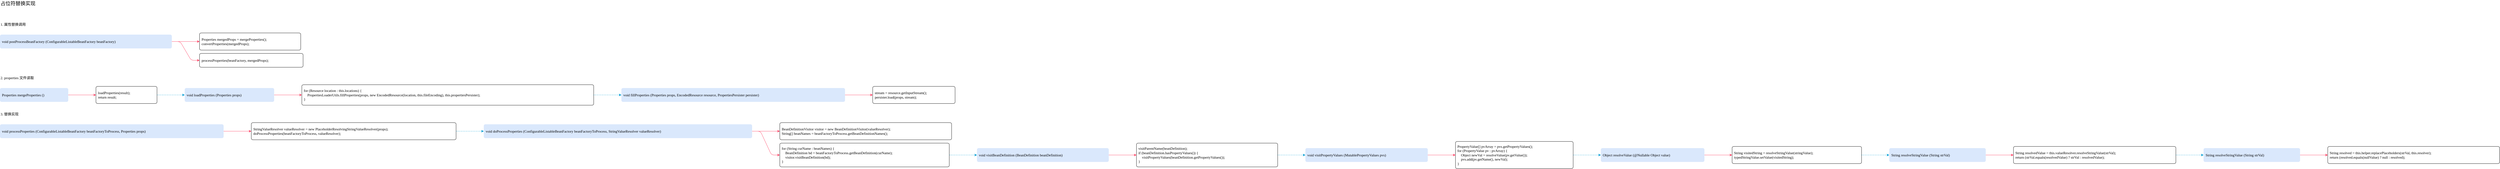 <mxfile version="15.4.0" type="device"><diagram id="Rf1Ygj0kuFtSlr2i02BA" name="第 1 页"><mxGraphModel dx="2066" dy="1212" grid="1" gridSize="10" guides="1" tooltips="1" connect="1" arrows="1" fold="1" page="1" pageScale="1" pageWidth="827" pageHeight="1169" math="0" shadow="0"><root><mxCell id="0"/><mxCell id="1" parent="0"/><mxCell id="tlLkRz1rwQNkTAa4W8zU-1" value="占位符替换实现" style="text;html=1;align=left;verticalAlign=middle;resizable=0;points=[];autosize=1;fontSize=18;fontFamily=source code pro;" vertex="1" parent="1"><mxGeometry x="20" y="20" width="84.5" height="25" as="geometry"/></mxCell><mxCell id="tlLkRz1rwQNkTAa4W8zU-2" value="1. 属性替换调用" style="text;html=1;align=left;verticalAlign=middle;resizable=0;points=[];autosize=1;fontSize=13;fontFamily=source code pro;" vertex="1" parent="1"><mxGeometry x="20" y="95" width="101.5" height="25" as="geometry"/></mxCell><mxCell id="tlLkRz1rwQNkTAa4W8zU-3" value="void postProcessBeanFactory (ConfigurableListableBeanFactory beanFactory)" style="rounded=1;whiteSpace=wrap;html=1;fontFamily=source code pro;fontSize=13;align=left;spacingLeft=5;arcSize=12;absoluteArcSize=1;strokeColor=none;fillColor=#DAE8FC;" vertex="1" parent="1"><mxGeometry x="20" y="145" width="620.5" height="50" as="geometry"/></mxCell><mxCell id="tlLkRz1rwQNkTAa4W8zU-4" value="Properties mergedProps = mergeProperties();&lt;br/&gt;convertProperties(mergedProps);" style="rounded=1;whiteSpace=wrap;html=1;fontFamily=source code pro;fontSize=13;align=left;spacingLeft=5;arcSize=12;absoluteArcSize=1;" vertex="1" parent="1"><mxGeometry x="740.5" y="139" width="365.5" height="62" as="geometry"/></mxCell><mxCell id="tlLkRz1rwQNkTAa4W8zU-5" value="" style="edgeStyle=entityRelationEdgeStyle;rounded=1;orthogonalLoop=1;jettySize=auto;html=1;strokeColor=#FE4365;fontFamily=source code pro;fontSize=13;exitX=1;exitY=0.5;exitDx=0;exitDy=0;" edge="1" parent="1" source="tlLkRz1rwQNkTAa4W8zU-3" target="tlLkRz1rwQNkTAa4W8zU-4"><mxGeometry as="geometry"/></mxCell><mxCell id="tlLkRz1rwQNkTAa4W8zU-6" value="processProperties(beanFactory, mergedProps);" style="rounded=1;whiteSpace=wrap;html=1;fontFamily=source code pro;fontSize=13;align=left;spacingLeft=5;arcSize=12;absoluteArcSize=1;" vertex="1" parent="1"><mxGeometry x="740.5" y="213" width="374" height="50" as="geometry"/></mxCell><mxCell id="tlLkRz1rwQNkTAa4W8zU-7" value="" style="edgeStyle=entityRelationEdgeStyle;rounded=1;orthogonalLoop=1;jettySize=auto;html=1;strokeColor=#FE4365;fontFamily=source code pro;fontSize=13;exitX=1;exitY=0.5;exitDx=0;exitDy=0;" edge="1" parent="1" source="tlLkRz1rwQNkTAa4W8zU-3" target="tlLkRz1rwQNkTAa4W8zU-6"><mxGeometry as="geometry"/></mxCell><mxCell id="tlLkRz1rwQNkTAa4W8zU-8" value="2. properties 文件读取" style="text;html=1;align=left;verticalAlign=middle;resizable=0;points=[];autosize=1;fontSize=13;fontFamily=source code pro;" vertex="1" parent="1"><mxGeometry x="20" y="288" width="178" height="25" as="geometry"/></mxCell><mxCell id="tlLkRz1rwQNkTAa4W8zU-9" value="Properties mergeProperties ()" style="rounded=1;whiteSpace=wrap;html=1;fontFamily=source code pro;fontSize=13;align=left;spacingLeft=5;arcSize=12;absoluteArcSize=1;strokeColor=none;fillColor=#DAE8FC;" vertex="1" parent="1"><mxGeometry x="20" y="338" width="246.5" height="50" as="geometry"/></mxCell><mxCell id="tlLkRz1rwQNkTAa4W8zU-10" value="loadProperties(result);&lt;br/&gt;return result;" style="rounded=1;whiteSpace=wrap;html=1;fontFamily=source code pro;fontSize=13;align=left;spacingLeft=5;arcSize=12;absoluteArcSize=1;" vertex="1" parent="1"><mxGeometry x="366.5" y="332" width="220.5" height="62" as="geometry"/></mxCell><mxCell id="tlLkRz1rwQNkTAa4W8zU-11" value="" style="edgeStyle=entityRelationEdgeStyle;rounded=1;orthogonalLoop=1;jettySize=auto;html=1;strokeColor=#FE4365;fontFamily=source code pro;fontSize=13;exitX=1;exitY=0.5;exitDx=0;exitDy=0;" edge="1" parent="1" source="tlLkRz1rwQNkTAa4W8zU-9" target="tlLkRz1rwQNkTAa4W8zU-10"><mxGeometry as="geometry"/></mxCell><mxCell id="tlLkRz1rwQNkTAa4W8zU-12" value="void loadProperties (Properties props)" style="rounded=1;whiteSpace=wrap;html=1;fontFamily=source code pro;fontSize=13;align=left;spacingLeft=5;arcSize=12;absoluteArcSize=1;strokeColor=none;fillColor=#DAE8FC;" vertex="1" parent="1"><mxGeometry x="687" y="338" width="323" height="50" as="geometry"/></mxCell><mxCell id="tlLkRz1rwQNkTAa4W8zU-13" value="" style="edgeStyle=entityRelationEdgeStyle;rounded=1;orthogonalLoop=1;jettySize=auto;html=1;strokeColor=#019ED5;fontFamily=source code pro;fontSize=13;exitX=1;exitY=0.5;exitDx=0;exitDy=0;dashed=1;" edge="1" parent="1" source="tlLkRz1rwQNkTAa4W8zU-10" target="tlLkRz1rwQNkTAa4W8zU-12"><mxGeometry as="geometry"/></mxCell><mxCell id="tlLkRz1rwQNkTAa4W8zU-14" value="for (Resource location : this.locations) {&lt;br/&gt;&amp;nbsp;&amp;nbsp;&amp;nbsp;&amp;nbsp;PropertiesLoaderUtils.fillProperties(props, new EncodedResource(location, this.fileEncoding), this.propertiesPersister);&lt;br/&gt;}" style="rounded=1;whiteSpace=wrap;html=1;fontFamily=source code pro;fontSize=13;align=left;spacingLeft=5;arcSize=12;absoluteArcSize=1;" vertex="1" parent="1"><mxGeometry x="1110" y="326" width="1054" height="74" as="geometry"/></mxCell><mxCell id="tlLkRz1rwQNkTAa4W8zU-15" value="" style="edgeStyle=entityRelationEdgeStyle;rounded=1;orthogonalLoop=1;jettySize=auto;html=1;strokeColor=#FE4365;fontFamily=source code pro;fontSize=13;exitX=1;exitY=0.5;exitDx=0;exitDy=0;" edge="1" parent="1" source="tlLkRz1rwQNkTAa4W8zU-12" target="tlLkRz1rwQNkTAa4W8zU-14"><mxGeometry as="geometry"/></mxCell><mxCell id="tlLkRz1rwQNkTAa4W8zU-16" value="void fillProperties (Properties props, EncodedResource resource, PropertiesPersister persister)" style="rounded=1;whiteSpace=wrap;html=1;fontFamily=source code pro;fontSize=13;align=left;spacingLeft=5;arcSize=12;absoluteArcSize=1;strokeColor=none;fillColor=#DAE8FC;" vertex="1" parent="1"><mxGeometry x="2264" y="338" width="807.5" height="50" as="geometry"/></mxCell><mxCell id="tlLkRz1rwQNkTAa4W8zU-17" value="" style="edgeStyle=entityRelationEdgeStyle;rounded=1;orthogonalLoop=1;jettySize=auto;html=1;strokeColor=#019ED5;fontFamily=source code pro;fontSize=13;exitX=1;exitY=0.5;exitDx=0;exitDy=0;dashed=1;" edge="1" parent="1" source="tlLkRz1rwQNkTAa4W8zU-14" target="tlLkRz1rwQNkTAa4W8zU-16"><mxGeometry as="geometry"/></mxCell><mxCell id="tlLkRz1rwQNkTAa4W8zU-18" value="stream = resource.getInputStream();&lt;br/&gt;persister.load(props, stream);" style="rounded=1;whiteSpace=wrap;html=1;fontFamily=source code pro;fontSize=13;align=left;spacingLeft=5;arcSize=12;absoluteArcSize=1;" vertex="1" parent="1"><mxGeometry x="3171.5" y="332" width="297.5" height="62" as="geometry"/></mxCell><mxCell id="tlLkRz1rwQNkTAa4W8zU-19" value="" style="edgeStyle=entityRelationEdgeStyle;rounded=1;orthogonalLoop=1;jettySize=auto;html=1;strokeColor=#FE4365;fontFamily=source code pro;fontSize=13;exitX=1;exitY=0.5;exitDx=0;exitDy=0;" edge="1" parent="1" source="tlLkRz1rwQNkTAa4W8zU-16" target="tlLkRz1rwQNkTAa4W8zU-18"><mxGeometry as="geometry"/></mxCell><mxCell id="tlLkRz1rwQNkTAa4W8zU-20" value="3. 替换实现" style="text;html=1;align=left;verticalAlign=middle;resizable=0;points=[];autosize=1;fontSize=13;fontFamily=source code pro;" vertex="1" parent="1"><mxGeometry x="20" y="419" width="84.5" height="25" as="geometry"/></mxCell><mxCell id="tlLkRz1rwQNkTAa4W8zU-21" value="void processProperties (ConfigurableListableBeanFactory beanFactoryToProcess, Properties props)" style="rounded=1;whiteSpace=wrap;html=1;fontFamily=source code pro;fontSize=13;align=left;spacingLeft=5;arcSize=12;absoluteArcSize=1;strokeColor=none;fillColor=#DAE8FC;" vertex="1" parent="1"><mxGeometry x="20" y="469" width="807.5" height="50" as="geometry"/></mxCell><mxCell id="tlLkRz1rwQNkTAa4W8zU-22" value="StringValueResolver valueResolver = new PlaceholderResolvingStringValueResolver(props);&lt;br/&gt;doProcessProperties(beanFactoryToProcess, valueResolver);" style="rounded=1;whiteSpace=wrap;html=1;fontFamily=source code pro;fontSize=13;align=left;spacingLeft=5;arcSize=12;absoluteArcSize=1;" vertex="1" parent="1"><mxGeometry x="927.5" y="463" width="739.5" height="62" as="geometry"/></mxCell><mxCell id="tlLkRz1rwQNkTAa4W8zU-23" value="" style="edgeStyle=entityRelationEdgeStyle;rounded=1;orthogonalLoop=1;jettySize=auto;html=1;strokeColor=#FE4365;fontFamily=source code pro;fontSize=13;exitX=1;exitY=0.5;exitDx=0;exitDy=0;" edge="1" parent="1" source="tlLkRz1rwQNkTAa4W8zU-21" target="tlLkRz1rwQNkTAa4W8zU-22"><mxGeometry as="geometry"/></mxCell><mxCell id="tlLkRz1rwQNkTAa4W8zU-24" value="void doProcessProperties (ConfigurableListableBeanFactory beanFactoryToProcess, StringValueResolver valueResolver)" style="rounded=1;whiteSpace=wrap;html=1;fontFamily=source code pro;fontSize=13;align=left;spacingLeft=5;arcSize=12;absoluteArcSize=1;strokeColor=none;fillColor=#DAE8FC;" vertex="1" parent="1"><mxGeometry x="1767" y="469" width="969" height="50" as="geometry"/></mxCell><mxCell id="tlLkRz1rwQNkTAa4W8zU-25" value="" style="edgeStyle=entityRelationEdgeStyle;rounded=1;orthogonalLoop=1;jettySize=auto;html=1;strokeColor=#019ED5;fontFamily=source code pro;fontSize=13;exitX=1;exitY=0.5;exitDx=0;exitDy=0;dashed=1;" edge="1" parent="1" source="tlLkRz1rwQNkTAa4W8zU-22" target="tlLkRz1rwQNkTAa4W8zU-24"><mxGeometry as="geometry"/></mxCell><mxCell id="tlLkRz1rwQNkTAa4W8zU-26" value="BeanDefinitionVisitor visitor = new BeanDefinitionVisitor(valueResolver);&lt;br/&gt;String[] beanNames = beanFactoryToProcess.getBeanDefinitionNames();" style="rounded=1;whiteSpace=wrap;html=1;fontFamily=source code pro;fontSize=13;align=left;spacingLeft=5;arcSize=12;absoluteArcSize=1;" vertex="1" parent="1"><mxGeometry x="2836" y="463" width="620.5" height="62" as="geometry"/></mxCell><mxCell id="tlLkRz1rwQNkTAa4W8zU-27" value="" style="edgeStyle=entityRelationEdgeStyle;rounded=1;orthogonalLoop=1;jettySize=auto;html=1;strokeColor=#FE4365;fontFamily=source code pro;fontSize=13;exitX=1;exitY=0.5;exitDx=0;exitDy=0;" edge="1" parent="1" source="tlLkRz1rwQNkTAa4W8zU-24" target="tlLkRz1rwQNkTAa4W8zU-26"><mxGeometry as="geometry"/></mxCell><mxCell id="tlLkRz1rwQNkTAa4W8zU-28" value="for (String curName : beanNames) {&lt;br/&gt;&amp;nbsp;&amp;nbsp;&amp;nbsp;&amp;nbsp;BeanDefinition bd = beanFactoryToProcess.getBeanDefinition(curName);&lt;br/&gt;&amp;nbsp;&amp;nbsp;&amp;nbsp;&amp;nbsp;visitor.visitBeanDefinition(bd);&lt;br/&gt;}" style="rounded=1;whiteSpace=wrap;html=1;fontFamily=source code pro;fontSize=13;align=left;spacingLeft=5;arcSize=12;absoluteArcSize=1;" vertex="1" parent="1"><mxGeometry x="2836" y="537" width="612" height="86" as="geometry"/></mxCell><mxCell id="tlLkRz1rwQNkTAa4W8zU-29" value="" style="edgeStyle=entityRelationEdgeStyle;rounded=1;orthogonalLoop=1;jettySize=auto;html=1;strokeColor=#FE4365;fontFamily=source code pro;fontSize=13;exitX=1;exitY=0.5;exitDx=0;exitDy=0;" edge="1" parent="1" source="tlLkRz1rwQNkTAa4W8zU-24" target="tlLkRz1rwQNkTAa4W8zU-28"><mxGeometry as="geometry"/></mxCell><mxCell id="tlLkRz1rwQNkTAa4W8zU-30" value="void visitBeanDefinition (BeanDefinition beanDefinition)" style="rounded=1;whiteSpace=wrap;html=1;fontFamily=source code pro;fontSize=13;align=left;spacingLeft=5;arcSize=12;absoluteArcSize=1;strokeColor=none;fillColor=#DAE8FC;" vertex="1" parent="1"><mxGeometry x="3548" y="555" width="476" height="50" as="geometry"/></mxCell><mxCell id="tlLkRz1rwQNkTAa4W8zU-31" value="" style="edgeStyle=entityRelationEdgeStyle;rounded=1;orthogonalLoop=1;jettySize=auto;html=1;strokeColor=#019ED5;fontFamily=source code pro;fontSize=13;exitX=1;exitY=0.5;exitDx=0;exitDy=0;dashed=1;" edge="1" parent="1" source="tlLkRz1rwQNkTAa4W8zU-28" target="tlLkRz1rwQNkTAa4W8zU-30"><mxGeometry as="geometry"/></mxCell><mxCell id="tlLkRz1rwQNkTAa4W8zU-32" value="visitParentName(beanDefinition);&lt;br/&gt;if (beanDefinition.hasPropertyValues()) {&lt;br/&gt;&amp;nbsp;&amp;nbsp;&amp;nbsp;&amp;nbsp;visitPropertyValues(beanDefinition.getPropertyValues());&lt;br/&gt;}" style="rounded=1;whiteSpace=wrap;html=1;fontFamily=source code pro;fontSize=13;align=left;spacingLeft=5;arcSize=12;absoluteArcSize=1;" vertex="1" parent="1"><mxGeometry x="4124" y="537" width="510" height="86" as="geometry"/></mxCell><mxCell id="tlLkRz1rwQNkTAa4W8zU-33" value="" style="edgeStyle=entityRelationEdgeStyle;rounded=1;orthogonalLoop=1;jettySize=auto;html=1;strokeColor=#FE4365;fontFamily=source code pro;fontSize=13;exitX=1;exitY=0.5;exitDx=0;exitDy=0;" edge="1" parent="1" source="tlLkRz1rwQNkTAa4W8zU-30" target="tlLkRz1rwQNkTAa4W8zU-32"><mxGeometry as="geometry"/></mxCell><mxCell id="tlLkRz1rwQNkTAa4W8zU-34" value="void visitPropertyValues (MutablePropertyValues pvs)" style="rounded=1;whiteSpace=wrap;html=1;fontFamily=source code pro;fontSize=13;align=left;spacingLeft=5;arcSize=12;absoluteArcSize=1;strokeColor=none;fillColor=#DAE8FC;" vertex="1" parent="1"><mxGeometry x="4734" y="555" width="442" height="50" as="geometry"/></mxCell><mxCell id="tlLkRz1rwQNkTAa4W8zU-35" value="" style="edgeStyle=entityRelationEdgeStyle;rounded=1;orthogonalLoop=1;jettySize=auto;html=1;strokeColor=#019ED5;fontFamily=source code pro;fontSize=13;exitX=1;exitY=0.5;exitDx=0;exitDy=0;dashed=1;" edge="1" parent="1" source="tlLkRz1rwQNkTAa4W8zU-32" target="tlLkRz1rwQNkTAa4W8zU-34"><mxGeometry as="geometry"/></mxCell><mxCell id="tlLkRz1rwQNkTAa4W8zU-36" value="PropertyValue[] pvArray = pvs.getPropertyValues();&lt;br/&gt;for (PropertyValue pv : pvArray) {&lt;br/&gt;&amp;nbsp;&amp;nbsp;&amp;nbsp;&amp;nbsp;Object newVal = resolveValue(pv.getValue());&lt;br/&gt;&amp;nbsp;&amp;nbsp;&amp;nbsp;&amp;nbsp;pvs.add(pv.getName(), newVal);&lt;br/&gt;}" style="rounded=1;whiteSpace=wrap;html=1;fontFamily=source code pro;fontSize=13;align=left;spacingLeft=5;arcSize=12;absoluteArcSize=1;" vertex="1" parent="1"><mxGeometry x="5276" y="531" width="425" height="98" as="geometry"/></mxCell><mxCell id="tlLkRz1rwQNkTAa4W8zU-37" value="" style="edgeStyle=entityRelationEdgeStyle;rounded=1;orthogonalLoop=1;jettySize=auto;html=1;strokeColor=#FE4365;fontFamily=source code pro;fontSize=13;exitX=1;exitY=0.5;exitDx=0;exitDy=0;" edge="1" parent="1" source="tlLkRz1rwQNkTAa4W8zU-34" target="tlLkRz1rwQNkTAa4W8zU-36"><mxGeometry as="geometry"/></mxCell><mxCell id="tlLkRz1rwQNkTAa4W8zU-38" value="Object resolveValue (@Nullable Object value)" style="rounded=1;whiteSpace=wrap;html=1;fontFamily=source code pro;fontSize=13;align=left;spacingLeft=5;arcSize=12;absoluteArcSize=1;strokeColor=none;fillColor=#DAE8FC;" vertex="1" parent="1"><mxGeometry x="5801" y="555" width="374" height="50" as="geometry"/></mxCell><mxCell id="tlLkRz1rwQNkTAa4W8zU-39" value="" style="edgeStyle=entityRelationEdgeStyle;rounded=1;orthogonalLoop=1;jettySize=auto;html=1;strokeColor=#019ED5;fontFamily=source code pro;fontSize=13;exitX=1;exitY=0.5;exitDx=0;exitDy=0;dashed=1;" edge="1" parent="1" source="tlLkRz1rwQNkTAa4W8zU-36" target="tlLkRz1rwQNkTAa4W8zU-38"><mxGeometry as="geometry"/></mxCell><mxCell id="tlLkRz1rwQNkTAa4W8zU-40" value="String visitedString = resolveStringValue(stringValue);&lt;br/&gt;typedStringValue.setValue(visitedString);" style="rounded=1;whiteSpace=wrap;html=1;fontFamily=source code pro;fontSize=13;align=left;spacingLeft=5;arcSize=12;absoluteArcSize=1;" vertex="1" parent="1"><mxGeometry x="6275" y="549" width="467.5" height="62" as="geometry"/></mxCell><mxCell id="tlLkRz1rwQNkTAa4W8zU-41" value="" style="edgeStyle=entityRelationEdgeStyle;rounded=1;orthogonalLoop=1;jettySize=auto;html=1;strokeColor=#FE4365;fontFamily=source code pro;fontSize=13;exitX=1;exitY=0.5;exitDx=0;exitDy=0;" edge="1" parent="1" source="tlLkRz1rwQNkTAa4W8zU-38" target="tlLkRz1rwQNkTAa4W8zU-40"><mxGeometry as="geometry"/></mxCell><mxCell id="tlLkRz1rwQNkTAa4W8zU-42" value="String resolveStringValue (String strVal)" style="rounded=1;whiteSpace=wrap;html=1;fontFamily=source code pro;fontSize=13;align=left;spacingLeft=5;arcSize=12;absoluteArcSize=1;strokeColor=none;fillColor=#DAE8FC;" vertex="1" parent="1"><mxGeometry x="6842.5" y="555" width="348.5" height="50" as="geometry"/></mxCell><mxCell id="tlLkRz1rwQNkTAa4W8zU-43" value="" style="edgeStyle=entityRelationEdgeStyle;rounded=1;orthogonalLoop=1;jettySize=auto;html=1;strokeColor=#019ED5;fontFamily=source code pro;fontSize=13;exitX=1;exitY=0.5;exitDx=0;exitDy=0;dashed=1;" edge="1" parent="1" source="tlLkRz1rwQNkTAa4W8zU-40" target="tlLkRz1rwQNkTAa4W8zU-42"><mxGeometry as="geometry"/></mxCell><mxCell id="tlLkRz1rwQNkTAa4W8zU-44" value="String resolvedValue = this.valueResolver.resolveStringValue(strVal);&lt;br/&gt;return (strVal.equals(resolvedValue) ? strVal : resolvedValue);" style="rounded=1;whiteSpace=wrap;html=1;fontFamily=source code pro;fontSize=13;align=left;spacingLeft=5;arcSize=12;absoluteArcSize=1;" vertex="1" parent="1"><mxGeometry x="7291" y="549" width="586.5" height="62" as="geometry"/></mxCell><mxCell id="tlLkRz1rwQNkTAa4W8zU-45" value="" style="edgeStyle=entityRelationEdgeStyle;rounded=1;orthogonalLoop=1;jettySize=auto;html=1;strokeColor=#FE4365;fontFamily=source code pro;fontSize=13;exitX=1;exitY=0.5;exitDx=0;exitDy=0;" edge="1" parent="1" source="tlLkRz1rwQNkTAa4W8zU-42" target="tlLkRz1rwQNkTAa4W8zU-44"><mxGeometry as="geometry"/></mxCell><mxCell id="tlLkRz1rwQNkTAa4W8zU-46" value="String resolveStringValue (String strVal)" style="rounded=1;whiteSpace=wrap;html=1;fontFamily=source code pro;fontSize=13;align=left;spacingLeft=5;arcSize=12;absoluteArcSize=1;strokeColor=none;fillColor=#DAE8FC;" vertex="1" parent="1"><mxGeometry x="7977.5" y="555" width="348.5" height="50" as="geometry"/></mxCell><mxCell id="tlLkRz1rwQNkTAa4W8zU-47" value="" style="edgeStyle=entityRelationEdgeStyle;rounded=1;orthogonalLoop=1;jettySize=auto;html=1;strokeColor=#019ED5;fontFamily=source code pro;fontSize=13;exitX=1;exitY=0.5;exitDx=0;exitDy=0;dashed=1;" edge="1" parent="1" source="tlLkRz1rwQNkTAa4W8zU-44" target="tlLkRz1rwQNkTAa4W8zU-46"><mxGeometry as="geometry"/></mxCell><mxCell id="tlLkRz1rwQNkTAa4W8zU-48" value="String resolved = this.helper.replacePlaceholders(strVal, this.resolver);&lt;br/&gt;return (resolved.equals(nullValue) ? null : resolved);" style="rounded=1;whiteSpace=wrap;html=1;fontFamily=source code pro;fontSize=13;align=left;spacingLeft=5;arcSize=12;absoluteArcSize=1;" vertex="1" parent="1"><mxGeometry x="8426" y="549" width="620.5" height="62" as="geometry"/></mxCell><mxCell id="tlLkRz1rwQNkTAa4W8zU-49" value="" style="edgeStyle=entityRelationEdgeStyle;rounded=1;orthogonalLoop=1;jettySize=auto;html=1;strokeColor=#FE4365;fontFamily=source code pro;fontSize=13;exitX=1;exitY=0.5;exitDx=0;exitDy=0;" edge="1" parent="1" source="tlLkRz1rwQNkTAa4W8zU-46" target="tlLkRz1rwQNkTAa4W8zU-48"><mxGeometry as="geometry"/></mxCell></root></mxGraphModel></diagram></mxfile>
